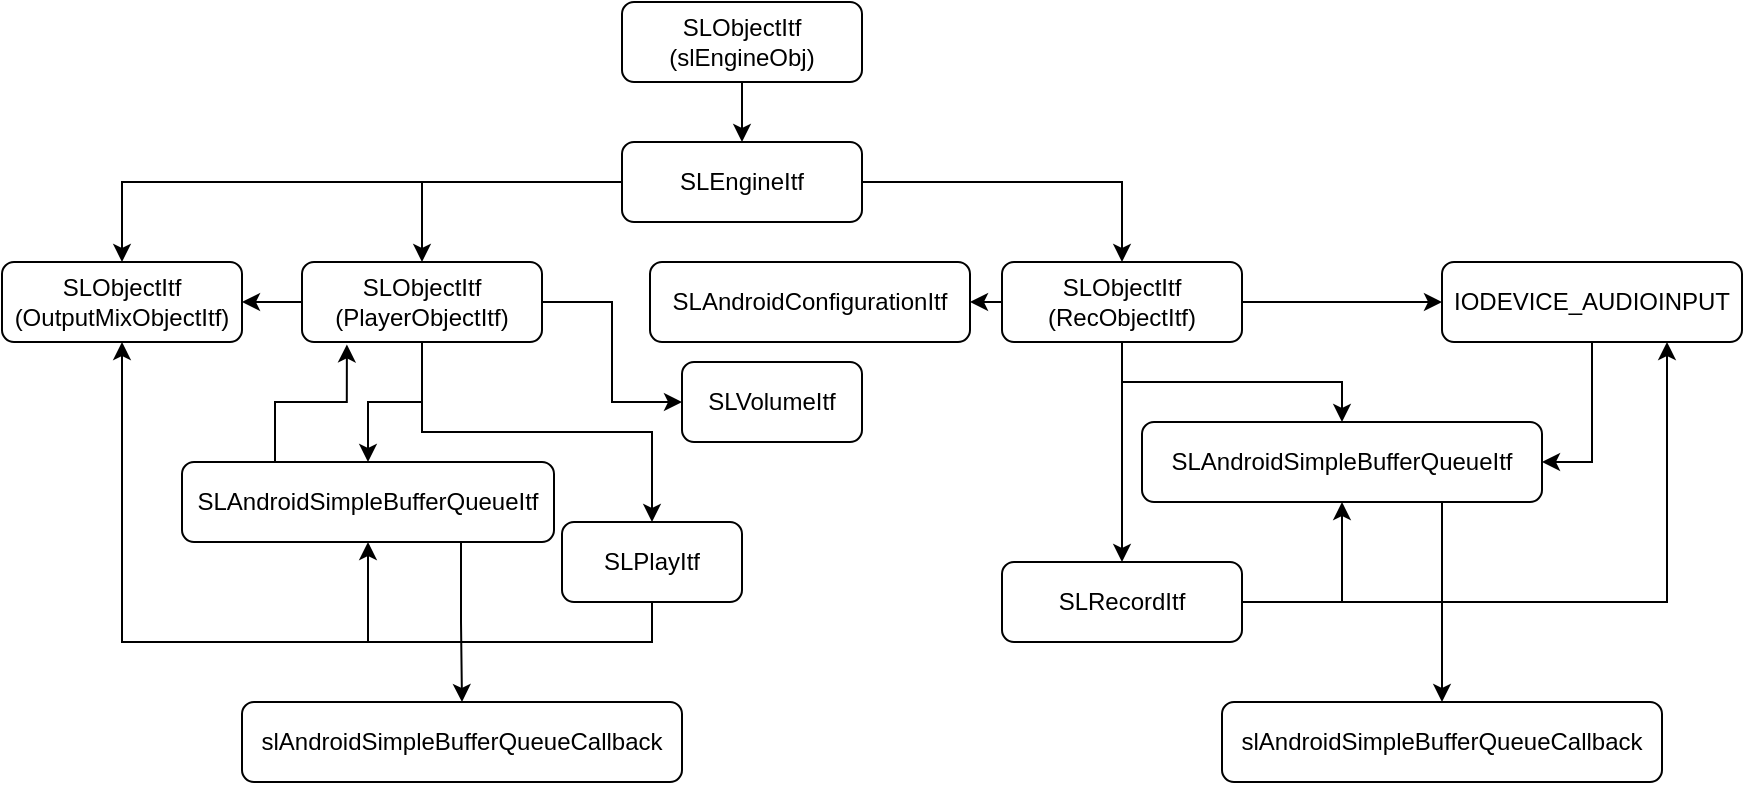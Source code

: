 <mxfile version="13.8.1" type="github">
  <diagram id="-ek8sE49ay578aNpeJzq" name="Page-1">
    <mxGraphModel dx="934" dy="491" grid="1" gridSize="10" guides="1" tooltips="1" connect="1" arrows="1" fold="1" page="1" pageScale="1" pageWidth="827" pageHeight="1169" math="0" shadow="0">
      <root>
        <mxCell id="0" />
        <mxCell id="1" parent="0" />
        <mxCell id="KtjxWLCBLCT73WLLzoOV-3" style="edgeStyle=orthogonalEdgeStyle;rounded=0;orthogonalLoop=1;jettySize=auto;html=1;exitX=0.5;exitY=1;exitDx=0;exitDy=0;entryX=0.5;entryY=0;entryDx=0;entryDy=0;" edge="1" parent="1" source="KtjxWLCBLCT73WLLzoOV-1" target="KtjxWLCBLCT73WLLzoOV-2">
          <mxGeometry relative="1" as="geometry" />
        </mxCell>
        <mxCell id="KtjxWLCBLCT73WLLzoOV-1" value="SLObjectItf (slEngineObj)" style="rounded=1;whiteSpace=wrap;html=1;" vertex="1" parent="1">
          <mxGeometry x="320" y="90" width="120" height="40" as="geometry" />
        </mxCell>
        <mxCell id="KtjxWLCBLCT73WLLzoOV-7" style="edgeStyle=orthogonalEdgeStyle;rounded=0;orthogonalLoop=1;jettySize=auto;html=1;exitX=0;exitY=0.5;exitDx=0;exitDy=0;entryX=0.5;entryY=0;entryDx=0;entryDy=0;" edge="1" parent="1" source="KtjxWLCBLCT73WLLzoOV-2" target="KtjxWLCBLCT73WLLzoOV-5">
          <mxGeometry relative="1" as="geometry" />
        </mxCell>
        <mxCell id="KtjxWLCBLCT73WLLzoOV-10" style="edgeStyle=orthogonalEdgeStyle;rounded=0;orthogonalLoop=1;jettySize=auto;html=1;exitX=0;exitY=0.5;exitDx=0;exitDy=0;" edge="1" parent="1" source="KtjxWLCBLCT73WLLzoOV-2" target="KtjxWLCBLCT73WLLzoOV-9">
          <mxGeometry relative="1" as="geometry" />
        </mxCell>
        <mxCell id="KtjxWLCBLCT73WLLzoOV-28" style="edgeStyle=orthogonalEdgeStyle;rounded=0;orthogonalLoop=1;jettySize=auto;html=1;exitX=1;exitY=0.5;exitDx=0;exitDy=0;entryX=0.5;entryY=0;entryDx=0;entryDy=0;" edge="1" parent="1" source="KtjxWLCBLCT73WLLzoOV-2" target="KtjxWLCBLCT73WLLzoOV-27">
          <mxGeometry relative="1" as="geometry" />
        </mxCell>
        <mxCell id="KtjxWLCBLCT73WLLzoOV-2" value="SLEngineItf" style="rounded=1;whiteSpace=wrap;html=1;" vertex="1" parent="1">
          <mxGeometry x="320" y="160" width="120" height="40" as="geometry" />
        </mxCell>
        <mxCell id="KtjxWLCBLCT73WLLzoOV-5" value="SLObjectItf (OutputMixObjectItf)" style="rounded=1;whiteSpace=wrap;html=1;" vertex="1" parent="1">
          <mxGeometry x="10" y="220" width="120" height="40" as="geometry" />
        </mxCell>
        <mxCell id="KtjxWLCBLCT73WLLzoOV-13" style="edgeStyle=orthogonalEdgeStyle;rounded=0;orthogonalLoop=1;jettySize=auto;html=1;exitX=0.5;exitY=1;exitDx=0;exitDy=0;entryX=0.5;entryY=0;entryDx=0;entryDy=0;" edge="1" parent="1" source="KtjxWLCBLCT73WLLzoOV-9" target="KtjxWLCBLCT73WLLzoOV-12">
          <mxGeometry relative="1" as="geometry" />
        </mxCell>
        <mxCell id="KtjxWLCBLCT73WLLzoOV-15" style="edgeStyle=orthogonalEdgeStyle;rounded=0;orthogonalLoop=1;jettySize=auto;html=1;exitX=0.5;exitY=1;exitDx=0;exitDy=0;entryX=0.5;entryY=0;entryDx=0;entryDy=0;" edge="1" parent="1" source="KtjxWLCBLCT73WLLzoOV-9" target="KtjxWLCBLCT73WLLzoOV-14">
          <mxGeometry relative="1" as="geometry" />
        </mxCell>
        <mxCell id="KtjxWLCBLCT73WLLzoOV-20" style="edgeStyle=orthogonalEdgeStyle;rounded=0;orthogonalLoop=1;jettySize=auto;html=1;exitX=0;exitY=0.5;exitDx=0;exitDy=0;entryX=1;entryY=0.5;entryDx=0;entryDy=0;" edge="1" parent="1" source="KtjxWLCBLCT73WLLzoOV-9" target="KtjxWLCBLCT73WLLzoOV-5">
          <mxGeometry relative="1" as="geometry" />
        </mxCell>
        <mxCell id="KtjxWLCBLCT73WLLzoOV-49" style="edgeStyle=orthogonalEdgeStyle;rounded=0;orthogonalLoop=1;jettySize=auto;html=1;exitX=1;exitY=0.5;exitDx=0;exitDy=0;entryX=0;entryY=0.5;entryDx=0;entryDy=0;" edge="1" parent="1" source="KtjxWLCBLCT73WLLzoOV-9" target="KtjxWLCBLCT73WLLzoOV-48">
          <mxGeometry relative="1" as="geometry" />
        </mxCell>
        <mxCell id="KtjxWLCBLCT73WLLzoOV-9" value="SLObjectItf (PlayerObjectItf)" style="rounded=1;whiteSpace=wrap;html=1;" vertex="1" parent="1">
          <mxGeometry x="160" y="220" width="120" height="40" as="geometry" />
        </mxCell>
        <mxCell id="KtjxWLCBLCT73WLLzoOV-21" style="edgeStyle=orthogonalEdgeStyle;rounded=0;orthogonalLoop=1;jettySize=auto;html=1;exitX=0.5;exitY=1;exitDx=0;exitDy=0;entryX=0.5;entryY=1;entryDx=0;entryDy=0;" edge="1" parent="1" source="KtjxWLCBLCT73WLLzoOV-12" target="KtjxWLCBLCT73WLLzoOV-14">
          <mxGeometry relative="1" as="geometry" />
        </mxCell>
        <mxCell id="KtjxWLCBLCT73WLLzoOV-22" style="edgeStyle=orthogonalEdgeStyle;rounded=0;orthogonalLoop=1;jettySize=auto;html=1;exitX=0.5;exitY=1;exitDx=0;exitDy=0;entryX=0.5;entryY=1;entryDx=0;entryDy=0;" edge="1" parent="1" source="KtjxWLCBLCT73WLLzoOV-12" target="KtjxWLCBLCT73WLLzoOV-5">
          <mxGeometry relative="1" as="geometry" />
        </mxCell>
        <mxCell id="KtjxWLCBLCT73WLLzoOV-12" value="SLPlayItf" style="rounded=1;whiteSpace=wrap;html=1;" vertex="1" parent="1">
          <mxGeometry x="290" y="350" width="90" height="40" as="geometry" />
        </mxCell>
        <mxCell id="KtjxWLCBLCT73WLLzoOV-19" style="edgeStyle=orthogonalEdgeStyle;rounded=0;orthogonalLoop=1;jettySize=auto;html=1;exitX=0.25;exitY=0;exitDx=0;exitDy=0;entryX=0.187;entryY=1.03;entryDx=0;entryDy=0;entryPerimeter=0;" edge="1" parent="1" source="KtjxWLCBLCT73WLLzoOV-14" target="KtjxWLCBLCT73WLLzoOV-9">
          <mxGeometry relative="1" as="geometry" />
        </mxCell>
        <mxCell id="KtjxWLCBLCT73WLLzoOV-26" style="edgeStyle=orthogonalEdgeStyle;rounded=0;orthogonalLoop=1;jettySize=auto;html=1;exitX=0.75;exitY=1;exitDx=0;exitDy=0;entryX=0.5;entryY=0;entryDx=0;entryDy=0;" edge="1" parent="1" source="KtjxWLCBLCT73WLLzoOV-14" target="KtjxWLCBLCT73WLLzoOV-24">
          <mxGeometry relative="1" as="geometry" />
        </mxCell>
        <mxCell id="KtjxWLCBLCT73WLLzoOV-14" value="SLAndroidSimpleBufferQueueItf" style="rounded=1;whiteSpace=wrap;html=1;" vertex="1" parent="1">
          <mxGeometry x="100" y="320" width="186" height="40" as="geometry" />
        </mxCell>
        <mxCell id="KtjxWLCBLCT73WLLzoOV-24" value="slAndroidSimpleBufferQueueCallback" style="rounded=1;whiteSpace=wrap;html=1;" vertex="1" parent="1">
          <mxGeometry x="130" y="440" width="220" height="40" as="geometry" />
        </mxCell>
        <mxCell id="KtjxWLCBLCT73WLLzoOV-32" style="edgeStyle=orthogonalEdgeStyle;rounded=0;orthogonalLoop=1;jettySize=auto;html=1;exitX=0.5;exitY=1;exitDx=0;exitDy=0;entryX=0.5;entryY=0;entryDx=0;entryDy=0;" edge="1" parent="1" source="KtjxWLCBLCT73WLLzoOV-27" target="KtjxWLCBLCT73WLLzoOV-31">
          <mxGeometry relative="1" as="geometry" />
        </mxCell>
        <mxCell id="KtjxWLCBLCT73WLLzoOV-35" style="edgeStyle=orthogonalEdgeStyle;rounded=0;orthogonalLoop=1;jettySize=auto;html=1;exitX=0.5;exitY=1;exitDx=0;exitDy=0;" edge="1" parent="1" source="KtjxWLCBLCT73WLLzoOV-27" target="KtjxWLCBLCT73WLLzoOV-33">
          <mxGeometry relative="1" as="geometry" />
        </mxCell>
        <mxCell id="KtjxWLCBLCT73WLLzoOV-37" style="edgeStyle=orthogonalEdgeStyle;rounded=0;orthogonalLoop=1;jettySize=auto;html=1;exitX=0;exitY=0.5;exitDx=0;exitDy=0;entryX=1;entryY=0.5;entryDx=0;entryDy=0;" edge="1" parent="1" source="KtjxWLCBLCT73WLLzoOV-27" target="KtjxWLCBLCT73WLLzoOV-29">
          <mxGeometry relative="1" as="geometry" />
        </mxCell>
        <mxCell id="KtjxWLCBLCT73WLLzoOV-39" style="edgeStyle=orthogonalEdgeStyle;rounded=0;orthogonalLoop=1;jettySize=auto;html=1;exitX=1;exitY=0.5;exitDx=0;exitDy=0;entryX=0;entryY=0.5;entryDx=0;entryDy=0;" edge="1" parent="1" source="KtjxWLCBLCT73WLLzoOV-27" target="KtjxWLCBLCT73WLLzoOV-38">
          <mxGeometry relative="1" as="geometry" />
        </mxCell>
        <mxCell id="KtjxWLCBLCT73WLLzoOV-27" value="SLObjectItf (RecObjectItf)" style="rounded=1;whiteSpace=wrap;html=1;" vertex="1" parent="1">
          <mxGeometry x="510" y="220" width="120" height="40" as="geometry" />
        </mxCell>
        <mxCell id="KtjxWLCBLCT73WLLzoOV-29" value="SLAndroidConfigurationItf" style="rounded=1;whiteSpace=wrap;html=1;" vertex="1" parent="1">
          <mxGeometry x="334" y="220" width="160" height="40" as="geometry" />
        </mxCell>
        <mxCell id="KtjxWLCBLCT73WLLzoOV-43" style="edgeStyle=orthogonalEdgeStyle;rounded=0;orthogonalLoop=1;jettySize=auto;html=1;exitX=1;exitY=0.5;exitDx=0;exitDy=0;" edge="1" parent="1" source="KtjxWLCBLCT73WLLzoOV-31" target="KtjxWLCBLCT73WLLzoOV-33">
          <mxGeometry relative="1" as="geometry" />
        </mxCell>
        <mxCell id="KtjxWLCBLCT73WLLzoOV-44" style="edgeStyle=orthogonalEdgeStyle;rounded=0;orthogonalLoop=1;jettySize=auto;html=1;exitX=1;exitY=0.5;exitDx=0;exitDy=0;entryX=0.75;entryY=1;entryDx=0;entryDy=0;" edge="1" parent="1" source="KtjxWLCBLCT73WLLzoOV-31" target="KtjxWLCBLCT73WLLzoOV-38">
          <mxGeometry relative="1" as="geometry" />
        </mxCell>
        <mxCell id="KtjxWLCBLCT73WLLzoOV-31" value="SLRecordItf" style="rounded=1;whiteSpace=wrap;html=1;" vertex="1" parent="1">
          <mxGeometry x="510" y="370" width="120" height="40" as="geometry" />
        </mxCell>
        <mxCell id="KtjxWLCBLCT73WLLzoOV-46" style="edgeStyle=orthogonalEdgeStyle;rounded=0;orthogonalLoop=1;jettySize=auto;html=1;exitX=0.75;exitY=1;exitDx=0;exitDy=0;entryX=0.5;entryY=0;entryDx=0;entryDy=0;" edge="1" parent="1" source="KtjxWLCBLCT73WLLzoOV-33" target="KtjxWLCBLCT73WLLzoOV-45">
          <mxGeometry relative="1" as="geometry" />
        </mxCell>
        <mxCell id="KtjxWLCBLCT73WLLzoOV-33" value="SLAndroidSimpleBufferQueueItf" style="rounded=1;whiteSpace=wrap;html=1;" vertex="1" parent="1">
          <mxGeometry x="580" y="300" width="200" height="40" as="geometry" />
        </mxCell>
        <mxCell id="KtjxWLCBLCT73WLLzoOV-41" style="edgeStyle=orthogonalEdgeStyle;rounded=0;orthogonalLoop=1;jettySize=auto;html=1;exitX=0.5;exitY=1;exitDx=0;exitDy=0;entryX=1;entryY=0.5;entryDx=0;entryDy=0;" edge="1" parent="1" source="KtjxWLCBLCT73WLLzoOV-38" target="KtjxWLCBLCT73WLLzoOV-33">
          <mxGeometry relative="1" as="geometry" />
        </mxCell>
        <mxCell id="KtjxWLCBLCT73WLLzoOV-38" value="IODEVICE_AUDIOINPUT" style="rounded=1;whiteSpace=wrap;html=1;" vertex="1" parent="1">
          <mxGeometry x="730" y="220" width="150" height="40" as="geometry" />
        </mxCell>
        <mxCell id="KtjxWLCBLCT73WLLzoOV-45" value="slAndroidSimpleBufferQueueCallback" style="rounded=1;whiteSpace=wrap;html=1;" vertex="1" parent="1">
          <mxGeometry x="620" y="440" width="220" height="40" as="geometry" />
        </mxCell>
        <mxCell id="KtjxWLCBLCT73WLLzoOV-48" value="SLVolumeItf" style="rounded=1;whiteSpace=wrap;html=1;" vertex="1" parent="1">
          <mxGeometry x="350" y="270" width="90" height="40" as="geometry" />
        </mxCell>
      </root>
    </mxGraphModel>
  </diagram>
</mxfile>
